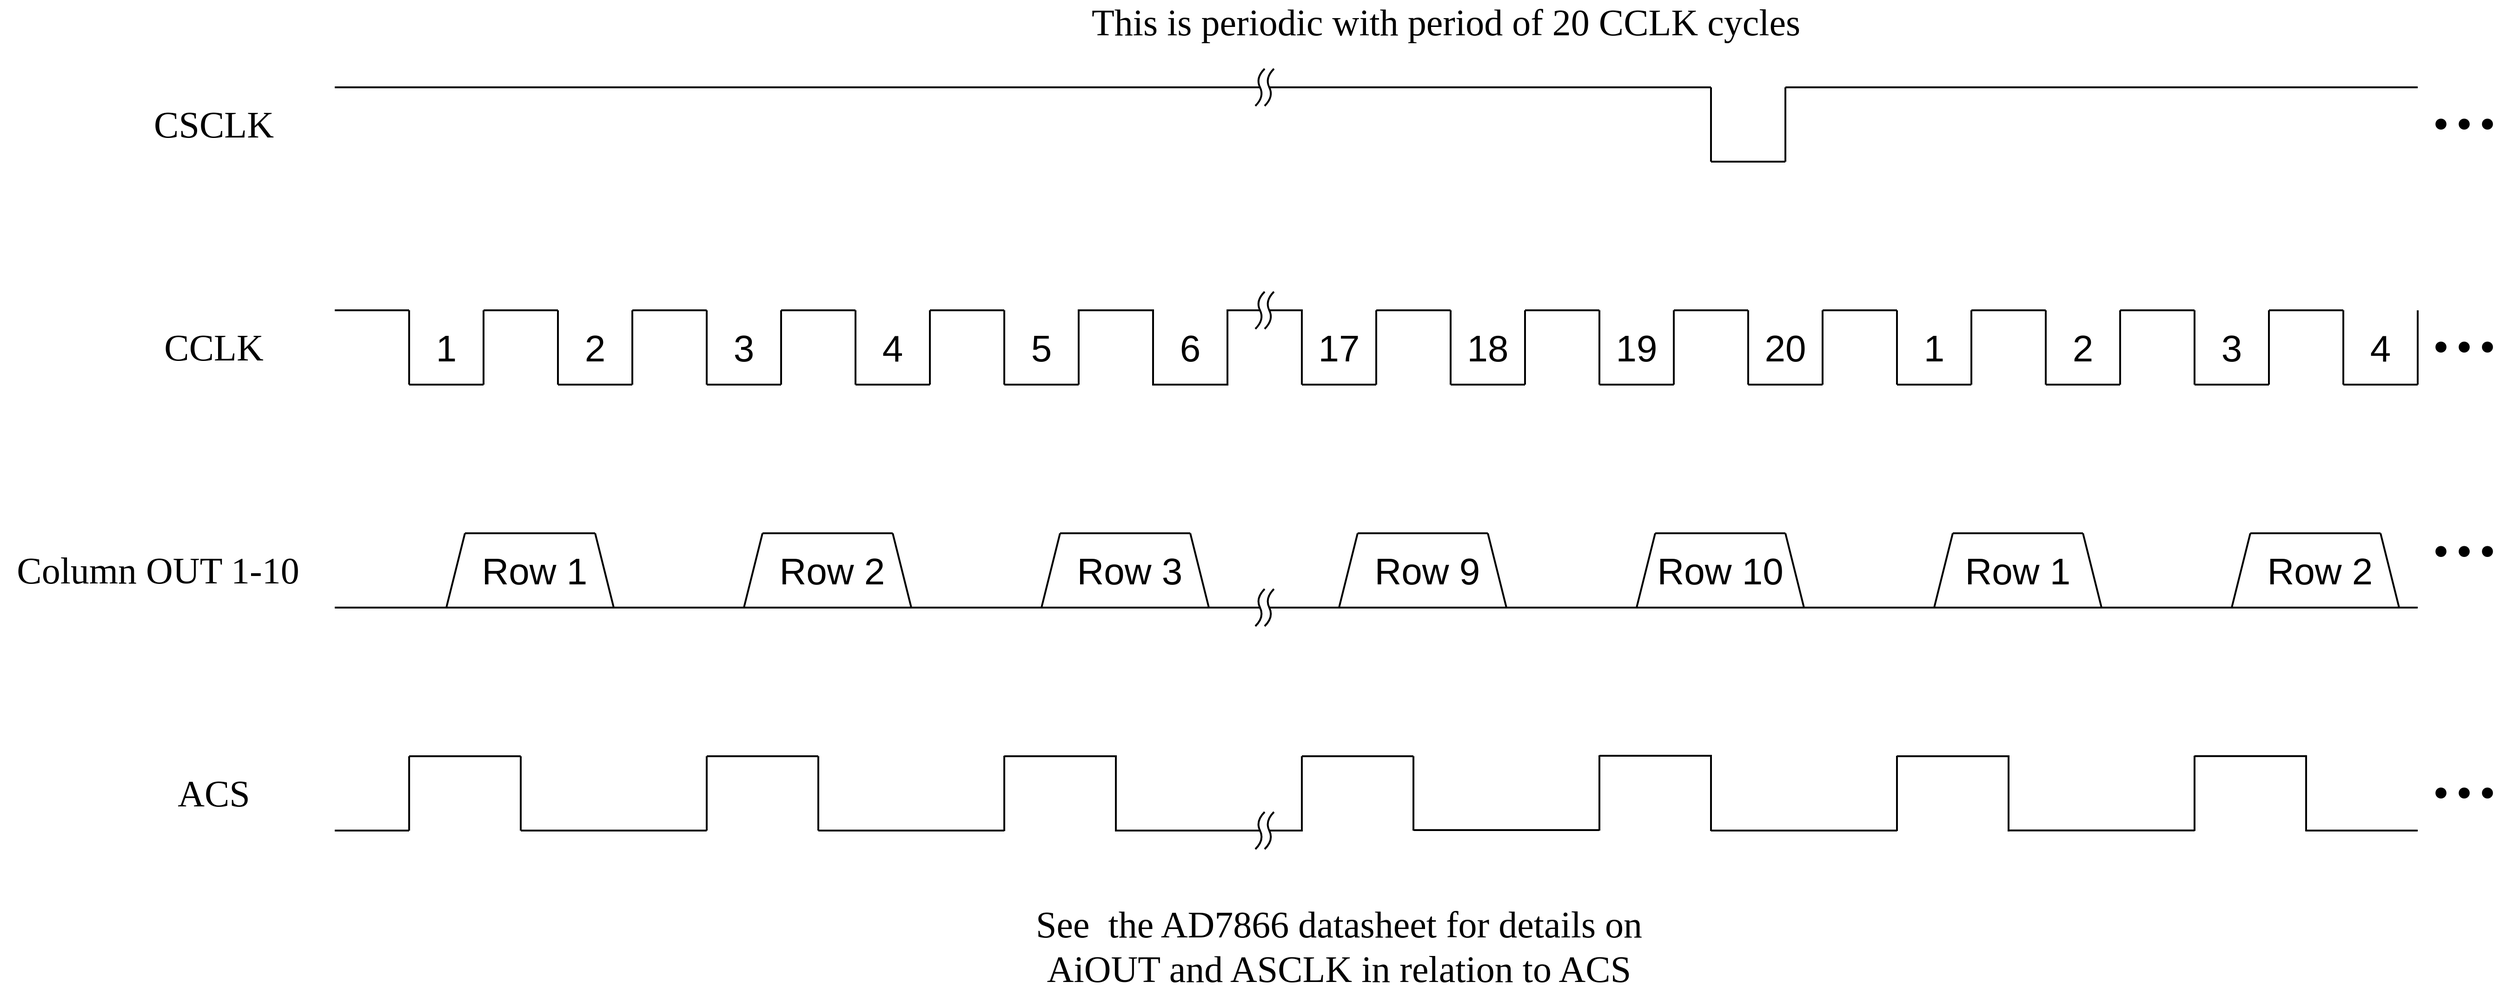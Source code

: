 <mxfile version="13.4.5" type="device"><diagram id="kgpKYQtTHZ0yAKxKKP6v" name="Page-1"><mxGraphModel dx="3153" dy="2130" grid="1" gridSize="10" guides="1" tooltips="1" connect="0" arrows="0" fold="1" page="1" pageScale="1" pageWidth="1000000" pageHeight="10000000" math="0" shadow="0"><root><mxCell id="0"/><mxCell id="1" parent="0"/><mxCell id="dZ1uGWK07TOydN4bp1qa-8" value="" style="endArrow=none;html=1;strokeWidth=2;" edge="1" parent="1"><mxGeometry width="50" height="50" relative="1" as="geometry"><mxPoint x="720.0" y="1040" as="sourcePoint"/><mxPoint x="720.0" y="960" as="targetPoint"/></mxGeometry></mxCell><mxCell id="dZ1uGWK07TOydN4bp1qa-9" value="" style="endArrow=none;html=1;strokeWidth=2;" edge="1" parent="1"><mxGeometry width="50" height="50" relative="1" as="geometry"><mxPoint x="800.0" y="1040" as="sourcePoint"/><mxPoint x="720.0" y="1040" as="targetPoint"/></mxGeometry></mxCell><mxCell id="dZ1uGWK07TOydN4bp1qa-10" value="" style="endArrow=none;html=1;strokeWidth=2;" edge="1" parent="1"><mxGeometry width="50" height="50" relative="1" as="geometry"><mxPoint x="800.0" y="1040" as="sourcePoint"/><mxPoint x="800.0" y="960" as="targetPoint"/></mxGeometry></mxCell><mxCell id="dZ1uGWK07TOydN4bp1qa-11" value="" style="endArrow=none;html=1;strokeWidth=2;" edge="1" parent="1"><mxGeometry width="50" height="50" relative="1" as="geometry"><mxPoint x="880.0" y="960" as="sourcePoint"/><mxPoint x="800.0" y="960" as="targetPoint"/></mxGeometry></mxCell><mxCell id="dZ1uGWK07TOydN4bp1qa-12" value="" style="endArrow=none;html=1;strokeWidth=2;" edge="1" parent="1"><mxGeometry width="50" height="50" relative="1" as="geometry"><mxPoint x="880.0" y="1040" as="sourcePoint"/><mxPoint x="880.0" y="960" as="targetPoint"/></mxGeometry></mxCell><mxCell id="dZ1uGWK07TOydN4bp1qa-13" value="" style="endArrow=none;html=1;strokeWidth=2;" edge="1" parent="1"><mxGeometry width="50" height="50" relative="1" as="geometry"><mxPoint x="960.0" y="1040" as="sourcePoint"/><mxPoint x="880.0" y="1040" as="targetPoint"/></mxGeometry></mxCell><mxCell id="dZ1uGWK07TOydN4bp1qa-14" value="" style="endArrow=none;html=1;strokeWidth=2;" edge="1" parent="1"><mxGeometry width="50" height="50" relative="1" as="geometry"><mxPoint x="960" y="1040" as="sourcePoint"/><mxPoint x="960" y="960" as="targetPoint"/></mxGeometry></mxCell><mxCell id="dZ1uGWK07TOydN4bp1qa-15" value="" style="endArrow=none;html=1;strokeWidth=2;" edge="1" parent="1"><mxGeometry width="50" height="50" relative="1" as="geometry"><mxPoint x="1040" y="960" as="sourcePoint"/><mxPoint x="960" y="960" as="targetPoint"/></mxGeometry></mxCell><mxCell id="dZ1uGWK07TOydN4bp1qa-16" value="" style="endArrow=none;html=1;strokeWidth=2;" edge="1" parent="1"><mxGeometry width="50" height="50" relative="1" as="geometry"><mxPoint x="1040" y="1040" as="sourcePoint"/><mxPoint x="1040" y="960" as="targetPoint"/></mxGeometry></mxCell><mxCell id="dZ1uGWK07TOydN4bp1qa-17" value="" style="endArrow=none;html=1;strokeWidth=2;" edge="1" parent="1"><mxGeometry width="50" height="50" relative="1" as="geometry"><mxPoint x="1120" y="1040" as="sourcePoint"/><mxPoint x="1040" y="1040" as="targetPoint"/></mxGeometry></mxCell><mxCell id="dZ1uGWK07TOydN4bp1qa-18" value="" style="endArrow=none;html=1;strokeWidth=2;" edge="1" parent="1"><mxGeometry width="50" height="50" relative="1" as="geometry"><mxPoint x="1120" y="1040" as="sourcePoint"/><mxPoint x="1120" y="960" as="targetPoint"/></mxGeometry></mxCell><mxCell id="dZ1uGWK07TOydN4bp1qa-19" value="" style="endArrow=none;html=1;strokeWidth=2;" edge="1" parent="1"><mxGeometry width="50" height="50" relative="1" as="geometry"><mxPoint x="1200" y="960" as="sourcePoint"/><mxPoint x="1120" y="960" as="targetPoint"/></mxGeometry></mxCell><mxCell id="dZ1uGWK07TOydN4bp1qa-20" value="" style="endArrow=none;html=1;strokeWidth=2;" edge="1" parent="1"><mxGeometry width="50" height="50" relative="1" as="geometry"><mxPoint x="1200" y="1040" as="sourcePoint"/><mxPoint x="1200" y="960" as="targetPoint"/></mxGeometry></mxCell><mxCell id="dZ1uGWK07TOydN4bp1qa-21" value="" style="endArrow=none;html=1;strokeWidth=2;" edge="1" parent="1"><mxGeometry width="50" height="50" relative="1" as="geometry"><mxPoint x="1280" y="1040" as="sourcePoint"/><mxPoint x="1200" y="1040" as="targetPoint"/></mxGeometry></mxCell><mxCell id="dZ1uGWK07TOydN4bp1qa-22" value="" style="endArrow=none;html=1;strokeWidth=2;" edge="1" parent="1"><mxGeometry width="50" height="50" relative="1" as="geometry"><mxPoint x="1280" y="1040" as="sourcePoint"/><mxPoint x="1280" y="960" as="targetPoint"/></mxGeometry></mxCell><mxCell id="dZ1uGWK07TOydN4bp1qa-23" value="" style="endArrow=none;html=1;strokeWidth=2;" edge="1" parent="1"><mxGeometry width="50" height="50" relative="1" as="geometry"><mxPoint x="1360" y="960" as="sourcePoint"/><mxPoint x="1280" y="960" as="targetPoint"/></mxGeometry></mxCell><mxCell id="dZ1uGWK07TOydN4bp1qa-24" value="" style="endArrow=none;html=1;strokeWidth=2;" edge="1" parent="1"><mxGeometry width="50" height="50" relative="1" as="geometry"><mxPoint x="1360" y="1040" as="sourcePoint"/><mxPoint x="1360" y="960" as="targetPoint"/></mxGeometry></mxCell><mxCell id="dZ1uGWK07TOydN4bp1qa-25" value="" style="endArrow=none;html=1;strokeWidth=2;" edge="1" parent="1"><mxGeometry width="50" height="50" relative="1" as="geometry"><mxPoint x="1440" y="1040" as="sourcePoint"/><mxPoint x="1360" y="1040" as="targetPoint"/></mxGeometry></mxCell><mxCell id="dZ1uGWK07TOydN4bp1qa-26" value="" style="endArrow=none;html=1;strokeWidth=2;" edge="1" parent="1"><mxGeometry width="50" height="50" relative="1" as="geometry"><mxPoint x="1440" y="1040" as="sourcePoint"/><mxPoint x="1440" y="960" as="targetPoint"/></mxGeometry></mxCell><mxCell id="dZ1uGWK07TOydN4bp1qa-27" value="" style="endArrow=none;html=1;strokeWidth=2;" edge="1" parent="1"><mxGeometry width="50" height="50" relative="1" as="geometry"><mxPoint x="1520" y="960" as="sourcePoint"/><mxPoint x="1440" y="960" as="targetPoint"/></mxGeometry></mxCell><mxCell id="dZ1uGWK07TOydN4bp1qa-28" value="" style="endArrow=none;html=1;strokeWidth=2;" edge="1" parent="1"><mxGeometry width="50" height="50" relative="1" as="geometry"><mxPoint x="1520" y="1041" as="sourcePoint"/><mxPoint x="1520" y="959" as="targetPoint"/></mxGeometry></mxCell><mxCell id="dZ1uGWK07TOydN4bp1qa-29" value="" style="endArrow=none;html=1;strokeWidth=2;" edge="1" parent="1"><mxGeometry width="50" height="50" relative="1" as="geometry"><mxPoint x="1600" y="1040" as="sourcePoint"/><mxPoint x="1520" y="1040" as="targetPoint"/></mxGeometry></mxCell><mxCell id="dZ1uGWK07TOydN4bp1qa-30" value="" style="endArrow=none;html=1;strokeWidth=2;" edge="1" parent="1"><mxGeometry width="50" height="50" relative="1" as="geometry"><mxPoint x="1600" y="1041" as="sourcePoint"/><mxPoint x="1600" y="960" as="targetPoint"/></mxGeometry></mxCell><mxCell id="dZ1uGWK07TOydN4bp1qa-32" value="" style="endArrow=none;html=1;strokeWidth=2;" edge="1" parent="1"><mxGeometry width="50" height="50" relative="1" as="geometry"><mxPoint x="1680" y="1040" as="sourcePoint"/><mxPoint x="1680" y="960" as="targetPoint"/></mxGeometry></mxCell><mxCell id="dZ1uGWK07TOydN4bp1qa-33" value="" style="endArrow=none;html=1;strokeWidth=2;" edge="1" parent="1"><mxGeometry width="50" height="50" relative="1" as="geometry"><mxPoint x="1760" y="1040" as="sourcePoint"/><mxPoint x="1680" y="1040" as="targetPoint"/></mxGeometry></mxCell><mxCell id="dZ1uGWK07TOydN4bp1qa-34" value="" style="endArrow=none;html=1;strokeWidth=2;" edge="1" parent="1"><mxGeometry width="50" height="50" relative="1" as="geometry"><mxPoint x="1840.0" y="960" as="sourcePoint"/><mxPoint x="1760.0" y="960" as="targetPoint"/></mxGeometry></mxCell><mxCell id="dZ1uGWK07TOydN4bp1qa-35" value="" style="endArrow=none;html=1;strokeWidth=2;" edge="1" parent="1"><mxGeometry width="50" height="50" relative="1" as="geometry"><mxPoint x="1840.0" y="1040" as="sourcePoint"/><mxPoint x="1840.0" y="960" as="targetPoint"/></mxGeometry></mxCell><mxCell id="dZ1uGWK07TOydN4bp1qa-36" value="" style="endArrow=none;html=1;strokeWidth=2;" edge="1" parent="1"><mxGeometry width="50" height="50" relative="1" as="geometry"><mxPoint x="1920.0" y="1040" as="sourcePoint"/><mxPoint x="1840.0" y="1040" as="targetPoint"/></mxGeometry></mxCell><mxCell id="dZ1uGWK07TOydN4bp1qa-37" value="" style="endArrow=none;html=1;strokeWidth=2;" edge="1" parent="1"><mxGeometry width="50" height="50" relative="1" as="geometry"><mxPoint x="1920.0" y="1040" as="sourcePoint"/><mxPoint x="1920.0" y="960" as="targetPoint"/></mxGeometry></mxCell><mxCell id="dZ1uGWK07TOydN4bp1qa-38" value="" style="endArrow=none;html=1;strokeWidth=2;" edge="1" parent="1"><mxGeometry width="50" height="50" relative="1" as="geometry"><mxPoint x="2000.0" y="960" as="sourcePoint"/><mxPoint x="1920.0" y="960" as="targetPoint"/></mxGeometry></mxCell><mxCell id="dZ1uGWK07TOydN4bp1qa-39" value="" style="endArrow=none;html=1;strokeWidth=2;" edge="1" parent="1"><mxGeometry width="50" height="50" relative="1" as="geometry"><mxPoint x="2000.0" y="1040" as="sourcePoint"/><mxPoint x="2000.0" y="960" as="targetPoint"/></mxGeometry></mxCell><mxCell id="dZ1uGWK07TOydN4bp1qa-40" value="" style="endArrow=none;html=1;strokeWidth=2;" edge="1" parent="1"><mxGeometry width="50" height="50" relative="1" as="geometry"><mxPoint x="2080" y="1040" as="sourcePoint"/><mxPoint x="2000.0" y="1040" as="targetPoint"/></mxGeometry></mxCell><mxCell id="dZ1uGWK07TOydN4bp1qa-41" value="" style="endArrow=none;html=1;strokeWidth=2;" edge="1" parent="1"><mxGeometry width="50" height="50" relative="1" as="geometry"><mxPoint x="2080" y="1040" as="sourcePoint"/><mxPoint x="2080" y="960" as="targetPoint"/></mxGeometry></mxCell><mxCell id="dZ1uGWK07TOydN4bp1qa-46" value="" style="endArrow=none;html=1;strokeWidth=2;" edge="1" parent="1"><mxGeometry width="50" height="50" relative="1" as="geometry"><mxPoint x="1760" y="1040" as="sourcePoint"/><mxPoint x="1760" y="960" as="targetPoint"/></mxGeometry></mxCell><mxCell id="dZ1uGWK07TOydN4bp1qa-47" value="" style="endArrow=none;html=1;strokeWidth=2;" edge="1" parent="1"><mxGeometry width="50" height="50" relative="1" as="geometry"><mxPoint x="2160" y="960.0" as="sourcePoint"/><mxPoint x="2080" y="960.0" as="targetPoint"/></mxGeometry></mxCell><mxCell id="dZ1uGWK07TOydN4bp1qa-48" value="" style="endArrow=none;html=1;strokeWidth=2;" edge="1" parent="1"><mxGeometry width="50" height="50" relative="1" as="geometry"><mxPoint x="2160" y="1040.0" as="sourcePoint"/><mxPoint x="2160" y="960.0" as="targetPoint"/></mxGeometry></mxCell><mxCell id="dZ1uGWK07TOydN4bp1qa-49" value="" style="endArrow=none;html=1;strokeWidth=2;" edge="1" parent="1"><mxGeometry width="50" height="50" relative="1" as="geometry"><mxPoint x="2240" y="1040.0" as="sourcePoint"/><mxPoint x="2160" y="1040.0" as="targetPoint"/></mxGeometry></mxCell><mxCell id="dZ1uGWK07TOydN4bp1qa-50" value="" style="endArrow=none;html=1;strokeWidth=2;" edge="1" parent="1"><mxGeometry width="50" height="50" relative="1" as="geometry"><mxPoint x="2240" y="1040.0" as="sourcePoint"/><mxPoint x="2240" y="960.0" as="targetPoint"/></mxGeometry></mxCell><mxCell id="dZ1uGWK07TOydN4bp1qa-51" value="" style="endArrow=none;html=1;strokeWidth=2;" edge="1" parent="1"><mxGeometry width="50" height="50" relative="1" as="geometry"><mxPoint x="2320" y="960.0" as="sourcePoint"/><mxPoint x="2240" y="960.0" as="targetPoint"/></mxGeometry></mxCell><mxCell id="dZ1uGWK07TOydN4bp1qa-52" value="" style="endArrow=none;html=1;strokeWidth=2;" edge="1" parent="1"><mxGeometry width="50" height="50" relative="1" as="geometry"><mxPoint x="2320" y="1040.0" as="sourcePoint"/><mxPoint x="2320" y="960.0" as="targetPoint"/></mxGeometry></mxCell><mxCell id="dZ1uGWK07TOydN4bp1qa-53" value="" style="endArrow=none;html=1;strokeWidth=2;" edge="1" parent="1"><mxGeometry width="50" height="50" relative="1" as="geometry"><mxPoint x="2400" y="1040.0" as="sourcePoint"/><mxPoint x="2320" y="1040.0" as="targetPoint"/></mxGeometry></mxCell><mxCell id="dZ1uGWK07TOydN4bp1qa-54" value="" style="endArrow=none;html=1;strokeWidth=2;" edge="1" parent="1"><mxGeometry width="50" height="50" relative="1" as="geometry"><mxPoint x="2400" y="1040.0" as="sourcePoint"/><mxPoint x="2400" y="960.0" as="targetPoint"/></mxGeometry></mxCell><mxCell id="dZ1uGWK07TOydN4bp1qa-55" value="" style="endArrow=none;html=1;strokeWidth=2;" edge="1" parent="1"><mxGeometry width="50" height="50" relative="1" as="geometry"><mxPoint x="2480" y="960.0" as="sourcePoint"/><mxPoint x="2400" y="960.0" as="targetPoint"/></mxGeometry></mxCell><mxCell id="dZ1uGWK07TOydN4bp1qa-56" value="" style="endArrow=none;html=1;strokeWidth=2;" edge="1" parent="1"><mxGeometry width="50" height="50" relative="1" as="geometry"><mxPoint x="2480" y="1040.0" as="sourcePoint"/><mxPoint x="2480" y="960.0" as="targetPoint"/></mxGeometry></mxCell><mxCell id="dZ1uGWK07TOydN4bp1qa-57" value="" style="endArrow=none;html=1;strokeWidth=2;" edge="1" parent="1"><mxGeometry width="50" height="50" relative="1" as="geometry"><mxPoint x="2560" y="1040.0" as="sourcePoint"/><mxPoint x="2480" y="1040.0" as="targetPoint"/></mxGeometry></mxCell><mxCell id="dZ1uGWK07TOydN4bp1qa-58" value="" style="endArrow=none;html=1;strokeWidth=2;" edge="1" parent="1"><mxGeometry width="50" height="50" relative="1" as="geometry"><mxPoint x="2560" y="1040.0" as="sourcePoint"/><mxPoint x="2560" y="960.0" as="targetPoint"/></mxGeometry></mxCell><mxCell id="dZ1uGWK07TOydN4bp1qa-59" value="" style="endArrow=none;html=1;strokeWidth=2;" edge="1" parent="1"><mxGeometry width="50" height="50" relative="1" as="geometry"><mxPoint x="2640" y="960.0" as="sourcePoint"/><mxPoint x="2560" y="960.0" as="targetPoint"/></mxGeometry></mxCell><mxCell id="dZ1uGWK07TOydN4bp1qa-60" value="" style="endArrow=none;html=1;strokeWidth=2;" edge="1" parent="1"><mxGeometry width="50" height="50" relative="1" as="geometry"><mxPoint x="2640" y="1040.0" as="sourcePoint"/><mxPoint x="2640" y="960.0" as="targetPoint"/></mxGeometry></mxCell><mxCell id="dZ1uGWK07TOydN4bp1qa-61" value="" style="endArrow=none;html=1;strokeWidth=2;" edge="1" parent="1"><mxGeometry width="50" height="50" relative="1" as="geometry"><mxPoint x="2720" y="1040.0" as="sourcePoint"/><mxPoint x="2640" y="1040.0" as="targetPoint"/></mxGeometry></mxCell><mxCell id="dZ1uGWK07TOydN4bp1qa-62" value="" style="endArrow=none;html=1;strokeWidth=2;" edge="1" parent="1"><mxGeometry width="50" height="50" relative="1" as="geometry"><mxPoint x="2720" y="1040.0" as="sourcePoint"/><mxPoint x="2720" y="960.0" as="targetPoint"/></mxGeometry></mxCell><mxCell id="dZ1uGWK07TOydN4bp1qa-63" value="" style="endArrow=none;html=1;strokeWidth=2;" edge="1" parent="1"><mxGeometry width="50" height="50" relative="1" as="geometry"><mxPoint x="2800" y="960.0" as="sourcePoint"/><mxPoint x="2720" y="960.0" as="targetPoint"/></mxGeometry></mxCell><mxCell id="dZ1uGWK07TOydN4bp1qa-64" value="" style="endArrow=none;html=1;strokeWidth=2;" edge="1" parent="1"><mxGeometry width="50" height="50" relative="1" as="geometry"><mxPoint x="2800" y="1040.0" as="sourcePoint"/><mxPoint x="2800" y="960.0" as="targetPoint"/></mxGeometry></mxCell><mxCell id="dZ1uGWK07TOydN4bp1qa-65" value="" style="endArrow=none;html=1;strokeWidth=2;" edge="1" parent="1"><mxGeometry width="50" height="50" relative="1" as="geometry"><mxPoint x="2880" y="1040.0" as="sourcePoint"/><mxPoint x="2800" y="1040.0" as="targetPoint"/></mxGeometry></mxCell><mxCell id="dZ1uGWK07TOydN4bp1qa-66" value="" style="endArrow=none;html=1;strokeWidth=2;" edge="1" parent="1"><mxGeometry width="50" height="50" relative="1" as="geometry"><mxPoint x="2880" y="1040.0" as="sourcePoint"/><mxPoint x="2880" y="960.0" as="targetPoint"/></mxGeometry></mxCell><mxCell id="dZ1uGWK07TOydN4bp1qa-93" value="" style="endArrow=none;html=1;strokeWidth=2;" edge="1" parent="1"><mxGeometry width="50" height="50" relative="1" as="geometry"><mxPoint x="2120" y="720" as="sourcePoint"/><mxPoint x="1645" y="720" as="targetPoint"/></mxGeometry></mxCell><mxCell id="dZ1uGWK07TOydN4bp1qa-95" value="" style="endArrow=none;html=1;strokeWidth=2;" edge="1" parent="1"><mxGeometry width="50" height="50" relative="1" as="geometry"><mxPoint x="2120" y="800.0" as="sourcePoint"/><mxPoint x="2120" y="720.0" as="targetPoint"/></mxGeometry></mxCell><mxCell id="dZ1uGWK07TOydN4bp1qa-97" value="1" style="text;html=1;strokeColor=none;fillColor=none;align=center;verticalAlign=middle;whiteSpace=wrap;rounded=0;fontSize=40;connectable=0;allowArrows=0;strokeWidth=2;" vertex="1" parent="1"><mxGeometry x="740" y="990" width="40" height="20" as="geometry"/></mxCell><mxCell id="dZ1uGWK07TOydN4bp1qa-98" value="2" style="text;html=1;strokeColor=none;fillColor=none;align=center;verticalAlign=middle;whiteSpace=wrap;rounded=0;fontSize=40;connectable=0;allowArrows=0;strokeWidth=2;" vertex="1" parent="1"><mxGeometry x="900" y="990" width="40" height="20" as="geometry"/></mxCell><mxCell id="dZ1uGWK07TOydN4bp1qa-99" value="3" style="text;html=1;strokeColor=none;fillColor=none;align=center;verticalAlign=middle;whiteSpace=wrap;rounded=0;fontSize=40;connectable=0;allowArrows=0;strokeWidth=2;" vertex="1" parent="1"><mxGeometry x="1060" y="990" width="40" height="20" as="geometry"/></mxCell><mxCell id="dZ1uGWK07TOydN4bp1qa-100" value="4" style="text;html=1;strokeColor=none;fillColor=none;align=center;verticalAlign=middle;whiteSpace=wrap;rounded=0;fontSize=40;connectable=0;allowArrows=0;strokeWidth=2;" vertex="1" parent="1"><mxGeometry x="1220" y="990" width="40" height="20" as="geometry"/></mxCell><mxCell id="dZ1uGWK07TOydN4bp1qa-101" value="5" style="text;html=1;strokeColor=none;fillColor=none;align=center;verticalAlign=middle;whiteSpace=wrap;rounded=0;fontSize=40;connectable=0;allowArrows=0;strokeWidth=2;" vertex="1" parent="1"><mxGeometry x="1380" y="990" width="40" height="20" as="geometry"/></mxCell><mxCell id="dZ1uGWK07TOydN4bp1qa-102" value="6" style="text;html=1;strokeColor=none;fillColor=none;align=center;verticalAlign=middle;whiteSpace=wrap;rounded=0;fontSize=40;connectable=0;allowArrows=0;strokeWidth=2;" vertex="1" parent="1"><mxGeometry x="1540" y="990" width="40" height="20" as="geometry"/></mxCell><mxCell id="dZ1uGWK07TOydN4bp1qa-108" value="" style="endArrow=none;html=1;strokeWidth=2;" edge="1" parent="1"><mxGeometry width="50" height="50" relative="1" as="geometry"><mxPoint x="1635" y="960" as="sourcePoint"/><mxPoint x="1599" y="960" as="targetPoint"/></mxGeometry></mxCell><mxCell id="dZ1uGWK07TOydN4bp1qa-115" value="" style="curved=1;endArrow=none;html=1;fontSize=40;endFill=0;strokeWidth=2;" edge="1" parent="1"><mxGeometry width="50" height="50" relative="1" as="geometry"><mxPoint x="1630" y="980" as="sourcePoint"/><mxPoint x="1640" y="940" as="targetPoint"/><Array as="points"><mxPoint x="1640" y="970"/><mxPoint x="1630" y="950"/></Array></mxGeometry></mxCell><mxCell id="dZ1uGWK07TOydN4bp1qa-116" value="" style="curved=1;endArrow=none;html=1;fontSize=40;endFill=0;strokeWidth=2;" edge="1" parent="1"><mxGeometry width="50" height="50" relative="1" as="geometry"><mxPoint x="1640" y="980" as="sourcePoint"/><mxPoint x="1650" y="940" as="targetPoint"/><Array as="points"><mxPoint x="1650" y="970"/><mxPoint x="1640" y="950"/></Array></mxGeometry></mxCell><mxCell id="dZ1uGWK07TOydN4bp1qa-117" value="" style="endArrow=none;html=1;strokeWidth=2;" edge="1" parent="1"><mxGeometry width="50" height="50" relative="1" as="geometry"><mxPoint x="1440" y="1040" as="sourcePoint"/><mxPoint x="1440" y="959" as="targetPoint"/></mxGeometry></mxCell><mxCell id="dZ1uGWK07TOydN4bp1qa-118" value="" style="endArrow=none;html=1;strokeWidth=2;" edge="1" parent="1"><mxGeometry width="50" height="50" relative="1" as="geometry"><mxPoint x="1681" y="960" as="sourcePoint"/><mxPoint x="1645" y="960" as="targetPoint"/></mxGeometry></mxCell><mxCell id="dZ1uGWK07TOydN4bp1qa-119" value="" style="endArrow=none;html=1;strokeWidth=2;fontFamily=Tahoma;fontSize=40;" edge="1" parent="1"><mxGeometry width="50" height="50" relative="1" as="geometry"><mxPoint x="640" y="1280" as="sourcePoint"/><mxPoint x="1635" y="1280" as="targetPoint"/></mxGeometry></mxCell><mxCell id="dZ1uGWK07TOydN4bp1qa-120" value="" style="endArrow=none;html=1;strokeWidth=2;fontFamily=Tahoma;fontSize=40;" edge="1" parent="1"><mxGeometry width="50" height="50" relative="1" as="geometry"><mxPoint x="760" y="1280" as="sourcePoint"/><mxPoint x="780" y="1200" as="targetPoint"/></mxGeometry></mxCell><mxCell id="dZ1uGWK07TOydN4bp1qa-121" value="" style="endArrow=none;html=1;strokeWidth=2;fontFamily=Tahoma;fontSize=40;" edge="1" parent="1"><mxGeometry width="50" height="50" relative="1" as="geometry"><mxPoint x="780.0" y="1200" as="sourcePoint"/><mxPoint x="920" y="1200" as="targetPoint"/></mxGeometry></mxCell><mxCell id="dZ1uGWK07TOydN4bp1qa-122" value="" style="endArrow=none;html=1;strokeWidth=2;fontFamily=Tahoma;fontSize=40;" edge="1" parent="1"><mxGeometry width="50" height="50" relative="1" as="geometry"><mxPoint x="940" y="1280" as="sourcePoint"/><mxPoint x="920.0" y="1200" as="targetPoint"/></mxGeometry></mxCell><mxCell id="dZ1uGWK07TOydN4bp1qa-124" value="Row 1" style="text;html=1;strokeColor=none;fillColor=none;align=center;verticalAlign=middle;whiteSpace=wrap;rounded=0;fontSize=40;connectable=0;allowArrows=0;strokeWidth=2;" vertex="1" parent="1"><mxGeometry x="790" y="1230" width="130" height="20" as="geometry"/></mxCell><mxCell id="dZ1uGWK07TOydN4bp1qa-211" value="" style="endArrow=none;html=1;strokeWidth=2;fontFamily=Tahoma;fontSize=40;" edge="1" parent="1"><mxGeometry width="50" height="50" relative="1" as="geometry"><mxPoint x="1080" y="1280" as="sourcePoint"/><mxPoint x="1100" y="1200" as="targetPoint"/></mxGeometry></mxCell><mxCell id="dZ1uGWK07TOydN4bp1qa-212" value="" style="endArrow=none;html=1;strokeWidth=2;fontFamily=Tahoma;fontSize=40;" edge="1" parent="1"><mxGeometry width="50" height="50" relative="1" as="geometry"><mxPoint x="1100" y="1200" as="sourcePoint"/><mxPoint x="1240" y="1200" as="targetPoint"/></mxGeometry></mxCell><mxCell id="dZ1uGWK07TOydN4bp1qa-213" value="" style="endArrow=none;html=1;strokeWidth=2;fontFamily=Tahoma;fontSize=40;" edge="1" parent="1"><mxGeometry width="50" height="50" relative="1" as="geometry"><mxPoint x="1260" y="1280" as="sourcePoint"/><mxPoint x="1240" y="1200" as="targetPoint"/></mxGeometry></mxCell><mxCell id="dZ1uGWK07TOydN4bp1qa-214" value="Row 2" style="text;html=1;strokeColor=none;fillColor=none;align=center;verticalAlign=middle;whiteSpace=wrap;rounded=0;fontSize=40;connectable=0;allowArrows=0;strokeWidth=2;" vertex="1" parent="1"><mxGeometry x="1110" y="1230" width="130" height="20" as="geometry"/></mxCell><mxCell id="dZ1uGWK07TOydN4bp1qa-215" value="" style="endArrow=none;html=1;strokeWidth=2;fontFamily=Tahoma;fontSize=40;" edge="1" parent="1"><mxGeometry width="50" height="50" relative="1" as="geometry"><mxPoint x="1400" y="1280" as="sourcePoint"/><mxPoint x="1420" y="1200" as="targetPoint"/></mxGeometry></mxCell><mxCell id="dZ1uGWK07TOydN4bp1qa-216" value="" style="endArrow=none;html=1;strokeWidth=2;fontFamily=Tahoma;fontSize=40;" edge="1" parent="1"><mxGeometry width="50" height="50" relative="1" as="geometry"><mxPoint x="1420" y="1200" as="sourcePoint"/><mxPoint x="1560" y="1200" as="targetPoint"/></mxGeometry></mxCell><mxCell id="dZ1uGWK07TOydN4bp1qa-217" value="" style="endArrow=none;html=1;strokeWidth=2;fontFamily=Tahoma;fontSize=40;" edge="1" parent="1"><mxGeometry width="50" height="50" relative="1" as="geometry"><mxPoint x="1580" y="1280" as="sourcePoint"/><mxPoint x="1560" y="1200" as="targetPoint"/></mxGeometry></mxCell><mxCell id="dZ1uGWK07TOydN4bp1qa-218" value="Row 3" style="text;html=1;strokeColor=none;fillColor=none;align=center;verticalAlign=middle;whiteSpace=wrap;rounded=0;fontSize=40;connectable=0;allowArrows=0;strokeWidth=2;" vertex="1" parent="1"><mxGeometry x="1430" y="1230" width="130" height="20" as="geometry"/></mxCell><mxCell id="dZ1uGWK07TOydN4bp1qa-223" value="" style="curved=1;endArrow=none;html=1;fontSize=40;endFill=0;strokeWidth=2;" edge="1" parent="1"><mxGeometry width="50" height="50" relative="1" as="geometry"><mxPoint x="1630" y="1300" as="sourcePoint"/><mxPoint x="1640" y="1260" as="targetPoint"/><Array as="points"><mxPoint x="1640" y="1290"/><mxPoint x="1630" y="1270"/></Array></mxGeometry></mxCell><mxCell id="dZ1uGWK07TOydN4bp1qa-224" value="" style="curved=1;endArrow=none;html=1;fontSize=40;endFill=0;strokeWidth=2;" edge="1" parent="1"><mxGeometry width="50" height="50" relative="1" as="geometry"><mxPoint x="1640" y="1300" as="sourcePoint"/><mxPoint x="1650" y="1260" as="targetPoint"/><Array as="points"><mxPoint x="1650" y="1290"/><mxPoint x="1640" y="1270"/></Array></mxGeometry></mxCell><mxCell id="dZ1uGWK07TOydN4bp1qa-226" value="" style="endArrow=none;html=1;strokeWidth=2;fontFamily=Tahoma;fontSize=40;" edge="1" parent="1"><mxGeometry width="50" height="50" relative="1" as="geometry"><mxPoint x="1645" y="1280" as="sourcePoint"/><mxPoint x="2880" y="1280" as="targetPoint"/></mxGeometry></mxCell><mxCell id="dZ1uGWK07TOydN4bp1qa-227" value="" style="endArrow=none;html=1;strokeWidth=2;fontFamily=Tahoma;fontSize=40;" edge="1" parent="1"><mxGeometry width="50" height="50" relative="1" as="geometry"><mxPoint x="1720" y="1280" as="sourcePoint"/><mxPoint x="1740" y="1200" as="targetPoint"/></mxGeometry></mxCell><mxCell id="dZ1uGWK07TOydN4bp1qa-228" value="" style="endArrow=none;html=1;strokeWidth=2;fontFamily=Tahoma;fontSize=40;" edge="1" parent="1"><mxGeometry width="50" height="50" relative="1" as="geometry"><mxPoint x="1740" y="1200" as="sourcePoint"/><mxPoint x="1880" y="1200" as="targetPoint"/></mxGeometry></mxCell><mxCell id="dZ1uGWK07TOydN4bp1qa-229" value="" style="endArrow=none;html=1;strokeWidth=2;fontFamily=Tahoma;fontSize=40;" edge="1" parent="1"><mxGeometry width="50" height="50" relative="1" as="geometry"><mxPoint x="1900" y="1280" as="sourcePoint"/><mxPoint x="1880" y="1200" as="targetPoint"/></mxGeometry></mxCell><mxCell id="dZ1uGWK07TOydN4bp1qa-230" value="Row 9" style="text;html=1;strokeColor=none;fillColor=none;align=center;verticalAlign=middle;whiteSpace=wrap;rounded=0;fontSize=40;connectable=0;allowArrows=0;strokeWidth=2;" vertex="1" parent="1"><mxGeometry x="1750" y="1230" width="130" height="20" as="geometry"/></mxCell><mxCell id="dZ1uGWK07TOydN4bp1qa-231" value="" style="endArrow=none;html=1;strokeWidth=2;fontFamily=Tahoma;fontSize=40;" edge="1" parent="1"><mxGeometry width="50" height="50" relative="1" as="geometry"><mxPoint x="2040" y="1280" as="sourcePoint"/><mxPoint x="2060" y="1200" as="targetPoint"/></mxGeometry></mxCell><mxCell id="dZ1uGWK07TOydN4bp1qa-232" value="" style="endArrow=none;html=1;strokeWidth=2;fontFamily=Tahoma;fontSize=40;" edge="1" parent="1"><mxGeometry width="50" height="50" relative="1" as="geometry"><mxPoint x="2060" y="1200" as="sourcePoint"/><mxPoint x="2200" y="1200" as="targetPoint"/></mxGeometry></mxCell><mxCell id="dZ1uGWK07TOydN4bp1qa-233" value="" style="endArrow=none;html=1;strokeWidth=2;fontFamily=Tahoma;fontSize=40;" edge="1" parent="1"><mxGeometry width="50" height="50" relative="1" as="geometry"><mxPoint x="2220" y="1280" as="sourcePoint"/><mxPoint x="2200" y="1200" as="targetPoint"/></mxGeometry></mxCell><mxCell id="dZ1uGWK07TOydN4bp1qa-234" value="Row 10" style="text;html=1;strokeColor=none;fillColor=none;align=center;verticalAlign=middle;whiteSpace=wrap;rounded=0;fontSize=40;connectable=0;allowArrows=0;strokeWidth=2;" vertex="1" parent="1"><mxGeometry x="2060" y="1230" width="140" height="20" as="geometry"/></mxCell><mxCell id="dZ1uGWK07TOydN4bp1qa-235" value="17" style="text;html=1;strokeColor=none;fillColor=none;align=center;verticalAlign=middle;whiteSpace=wrap;rounded=0;fontSize=40;connectable=0;allowArrows=0;strokeWidth=2;" vertex="1" parent="1"><mxGeometry x="1700" y="990" width="40" height="20" as="geometry"/></mxCell><mxCell id="dZ1uGWK07TOydN4bp1qa-236" value="18" style="text;html=1;strokeColor=none;fillColor=none;align=center;verticalAlign=middle;whiteSpace=wrap;rounded=0;fontSize=40;connectable=0;allowArrows=0;strokeWidth=2;" vertex="1" parent="1"><mxGeometry x="1860" y="990" width="40" height="20" as="geometry"/></mxCell><mxCell id="dZ1uGWK07TOydN4bp1qa-237" value="19" style="text;html=1;strokeColor=none;fillColor=none;align=center;verticalAlign=middle;whiteSpace=wrap;rounded=0;fontSize=40;connectable=0;allowArrows=0;strokeWidth=2;" vertex="1" parent="1"><mxGeometry x="2020" y="990" width="40" height="20" as="geometry"/></mxCell><mxCell id="dZ1uGWK07TOydN4bp1qa-238" value="20" style="text;html=1;strokeColor=none;fillColor=none;align=center;verticalAlign=middle;whiteSpace=wrap;rounded=0;fontSize=40;connectable=0;allowArrows=0;strokeWidth=2;" vertex="1" parent="1"><mxGeometry x="2180" y="990" width="40" height="20" as="geometry"/></mxCell><mxCell id="dZ1uGWK07TOydN4bp1qa-239" value="" style="endArrow=none;html=1;strokeWidth=2;" edge="1" parent="1"><mxGeometry width="50" height="50" relative="1" as="geometry"><mxPoint x="2200" y="800.0" as="sourcePoint"/><mxPoint x="2120" y="800.0" as="targetPoint"/></mxGeometry></mxCell><mxCell id="dZ1uGWK07TOydN4bp1qa-240" value="" style="endArrow=none;html=1;strokeWidth=2;" edge="1" parent="1"><mxGeometry width="50" height="50" relative="1" as="geometry"><mxPoint x="2200" y="800.0" as="sourcePoint"/><mxPoint x="2200" y="720.0" as="targetPoint"/></mxGeometry></mxCell><mxCell id="dZ1uGWK07TOydN4bp1qa-241" value="" style="curved=1;endArrow=none;html=1;fontSize=40;endFill=0;strokeWidth=2;" edge="1" parent="1"><mxGeometry width="50" height="50" relative="1" as="geometry"><mxPoint x="1630" y="740" as="sourcePoint"/><mxPoint x="1640" y="700" as="targetPoint"/><Array as="points"><mxPoint x="1640" y="730"/><mxPoint x="1630" y="710"/></Array></mxGeometry></mxCell><mxCell id="dZ1uGWK07TOydN4bp1qa-242" value="" style="curved=1;endArrow=none;html=1;fontSize=40;endFill=0;strokeWidth=2;" edge="1" parent="1"><mxGeometry width="50" height="50" relative="1" as="geometry"><mxPoint x="1640" y="740" as="sourcePoint"/><mxPoint x="1650" y="700" as="targetPoint"/><Array as="points"><mxPoint x="1650" y="730"/><mxPoint x="1640" y="710"/></Array></mxGeometry></mxCell><mxCell id="dZ1uGWK07TOydN4bp1qa-244" value="" style="endArrow=none;html=1;strokeWidth=2;" edge="1" parent="1"><mxGeometry width="50" height="50" relative="1" as="geometry"><mxPoint x="1635" y="720" as="sourcePoint"/><mxPoint x="640" y="720" as="targetPoint"/></mxGeometry></mxCell><mxCell id="dZ1uGWK07TOydN4bp1qa-247" value="1" style="text;html=1;strokeColor=none;fillColor=none;align=center;verticalAlign=middle;whiteSpace=wrap;rounded=0;fontSize=40;connectable=0;allowArrows=0;strokeWidth=2;" vertex="1" parent="1"><mxGeometry x="2340" y="990" width="40" height="20" as="geometry"/></mxCell><mxCell id="dZ1uGWK07TOydN4bp1qa-248" value="2" style="text;html=1;strokeColor=none;fillColor=none;align=center;verticalAlign=middle;whiteSpace=wrap;rounded=0;fontSize=40;connectable=0;allowArrows=0;strokeWidth=2;" vertex="1" parent="1"><mxGeometry x="2500" y="990" width="40" height="20" as="geometry"/></mxCell><mxCell id="dZ1uGWK07TOydN4bp1qa-249" value="3" style="text;html=1;strokeColor=none;fillColor=none;align=center;verticalAlign=middle;whiteSpace=wrap;rounded=0;fontSize=40;connectable=0;allowArrows=0;strokeWidth=2;" vertex="1" parent="1"><mxGeometry x="2660" y="990" width="40" height="20" as="geometry"/></mxCell><mxCell id="dZ1uGWK07TOydN4bp1qa-250" value="" style="endArrow=none;html=1;strokeWidth=2;fontFamily=Tahoma;fontSize=40;" edge="1" parent="1"><mxGeometry width="50" height="50" relative="1" as="geometry"><mxPoint x="2360" y="1280" as="sourcePoint"/><mxPoint x="2380" y="1200" as="targetPoint"/></mxGeometry></mxCell><mxCell id="dZ1uGWK07TOydN4bp1qa-251" value="" style="endArrow=none;html=1;strokeWidth=2;fontFamily=Tahoma;fontSize=40;" edge="1" parent="1"><mxGeometry width="50" height="50" relative="1" as="geometry"><mxPoint x="2380" y="1200" as="sourcePoint"/><mxPoint x="2520" y="1200" as="targetPoint"/></mxGeometry></mxCell><mxCell id="dZ1uGWK07TOydN4bp1qa-252" value="" style="endArrow=none;html=1;strokeWidth=2;fontFamily=Tahoma;fontSize=40;" edge="1" parent="1"><mxGeometry width="50" height="50" relative="1" as="geometry"><mxPoint x="2540" y="1280" as="sourcePoint"/><mxPoint x="2520" y="1200" as="targetPoint"/></mxGeometry></mxCell><mxCell id="dZ1uGWK07TOydN4bp1qa-253" value="Row 1" style="text;html=1;strokeColor=none;fillColor=none;align=center;verticalAlign=middle;whiteSpace=wrap;rounded=0;fontSize=40;connectable=0;allowArrows=0;strokeWidth=2;" vertex="1" parent="1"><mxGeometry x="2380" y="1230" width="140" height="20" as="geometry"/></mxCell><mxCell id="dZ1uGWK07TOydN4bp1qa-254" value="" style="endArrow=none;html=1;strokeWidth=2;fontFamily=Tahoma;fontSize=40;" edge="1" parent="1"><mxGeometry width="50" height="50" relative="1" as="geometry"><mxPoint x="2200" y="720" as="sourcePoint"/><mxPoint x="2880" y="720" as="targetPoint"/></mxGeometry></mxCell><mxCell id="dZ1uGWK07TOydN4bp1qa-255" value="" style="endArrow=none;html=1;strokeWidth=2;fontFamily=Tahoma;fontSize=40;" edge="1" parent="1"><mxGeometry width="50" height="50" relative="1" as="geometry"><mxPoint x="2680" y="1280" as="sourcePoint"/><mxPoint x="2700" y="1200" as="targetPoint"/></mxGeometry></mxCell><mxCell id="dZ1uGWK07TOydN4bp1qa-256" value="" style="endArrow=none;html=1;strokeWidth=2;fontFamily=Tahoma;fontSize=40;" edge="1" parent="1"><mxGeometry width="50" height="50" relative="1" as="geometry"><mxPoint x="2700" y="1200" as="sourcePoint"/><mxPoint x="2840" y="1200" as="targetPoint"/></mxGeometry></mxCell><mxCell id="dZ1uGWK07TOydN4bp1qa-257" value="" style="endArrow=none;html=1;strokeWidth=2;fontFamily=Tahoma;fontSize=40;" edge="1" parent="1"><mxGeometry width="50" height="50" relative="1" as="geometry"><mxPoint x="2860" y="1280" as="sourcePoint"/><mxPoint x="2840" y="1200" as="targetPoint"/></mxGeometry></mxCell><mxCell id="dZ1uGWK07TOydN4bp1qa-258" value="Row 2" style="text;html=1;strokeColor=none;fillColor=none;align=center;verticalAlign=middle;whiteSpace=wrap;rounded=0;fontSize=40;connectable=0;allowArrows=0;strokeWidth=2;" vertex="1" parent="1"><mxGeometry x="2710" y="1230" width="130" height="20" as="geometry"/></mxCell><mxCell id="dZ1uGWK07TOydN4bp1qa-259" value="4" style="text;html=1;strokeColor=none;fillColor=none;align=center;verticalAlign=middle;whiteSpace=wrap;rounded=0;fontSize=40;connectable=0;allowArrows=0;strokeWidth=2;" vertex="1" parent="1"><mxGeometry x="2820" y="990" width="40" height="20" as="geometry"/></mxCell><mxCell id="dZ1uGWK07TOydN4bp1qa-260" value="" style="endArrow=none;html=1;strokeWidth=2;" edge="1" parent="1"><mxGeometry width="50" height="50" relative="1" as="geometry"><mxPoint x="720" y="960" as="sourcePoint"/><mxPoint x="640" y="960" as="targetPoint"/></mxGeometry></mxCell><mxCell id="dZ1uGWK07TOydN4bp1qa-261" value="&lt;font style=&quot;font-size: 100px&quot;&gt;...&lt;/font&gt;" style="text;html=1;strokeColor=none;fillColor=none;align=center;verticalAlign=middle;whiteSpace=wrap;rounded=0;fontFamily=Tahoma;fontSize=40;" vertex="1" parent="1"><mxGeometry x="2910" y="960" width="40" height="20" as="geometry"/></mxCell><mxCell id="dZ1uGWK07TOydN4bp1qa-262" value="&lt;font style=&quot;font-size: 100px&quot;&gt;...&lt;/font&gt;" style="text;html=1;strokeColor=none;fillColor=none;align=center;verticalAlign=middle;whiteSpace=wrap;rounded=0;fontFamily=Tahoma;fontSize=40;" vertex="1" parent="1"><mxGeometry x="2910" y="720" width="40" height="20" as="geometry"/></mxCell><mxCell id="dZ1uGWK07TOydN4bp1qa-263" value="&lt;font style=&quot;font-size: 100px&quot;&gt;...&lt;/font&gt;" style="text;html=1;strokeColor=none;fillColor=none;align=center;verticalAlign=middle;whiteSpace=wrap;rounded=0;fontFamily=Tahoma;fontSize=40;" vertex="1" parent="1"><mxGeometry x="2910" y="1180" width="40" height="20" as="geometry"/></mxCell><mxCell id="dZ1uGWK07TOydN4bp1qa-264" value="CSCLK" style="text;html=1;strokeColor=none;fillColor=none;align=center;verticalAlign=middle;whiteSpace=wrap;rounded=0;fontFamily=Tahoma;fontSize=40;" vertex="1" parent="1"><mxGeometry x="490" y="750" width="40" height="20" as="geometry"/></mxCell><mxCell id="dZ1uGWK07TOydN4bp1qa-265" value="CCLK" style="text;html=1;strokeColor=none;fillColor=none;align=center;verticalAlign=middle;whiteSpace=wrap;rounded=0;fontFamily=Tahoma;fontSize=40;" vertex="1" parent="1"><mxGeometry x="490" y="990" width="40" height="20" as="geometry"/></mxCell><mxCell id="dZ1uGWK07TOydN4bp1qa-266" value="Column OUT 1-10" style="text;html=1;strokeColor=none;fillColor=none;align=center;verticalAlign=middle;whiteSpace=wrap;rounded=0;fontFamily=Tahoma;fontSize=40;" vertex="1" parent="1"><mxGeometry x="280" y="1230" width="340" height="20" as="geometry"/></mxCell><mxCell id="dZ1uGWK07TOydN4bp1qa-267" value="This is periodic with period of 20 CCLK cycles" style="text;html=1;strokeColor=none;fillColor=none;align=center;verticalAlign=middle;whiteSpace=wrap;rounded=0;fontFamily=Tahoma;fontSize=40;" vertex="1" parent="1"><mxGeometry x="1380" y="640" width="910" height="20" as="geometry"/></mxCell><mxCell id="dZ1uGWK07TOydN4bp1qa-271" value="" style="endArrow=none;html=1;strokeWidth=2;" edge="1" parent="1"><mxGeometry width="50" height="50" relative="1" as="geometry"><mxPoint x="840" y="1440" as="sourcePoint"/><mxPoint x="720" y="1440" as="targetPoint"/></mxGeometry></mxCell><mxCell id="dZ1uGWK07TOydN4bp1qa-272" value="" style="endArrow=none;html=1;strokeWidth=2;" edge="1" parent="1"><mxGeometry width="50" height="50" relative="1" as="geometry"><mxPoint x="840.0" y="1520" as="sourcePoint"/><mxPoint x="840.0" y="1440" as="targetPoint"/></mxGeometry></mxCell><mxCell id="dZ1uGWK07TOydN4bp1qa-277" value="" style="endArrow=none;html=1;strokeWidth=2;" edge="1" parent="1"><mxGeometry width="50" height="50" relative="1" as="geometry"><mxPoint x="1040" y="1520" as="sourcePoint"/><mxPoint x="840" y="1520" as="targetPoint"/></mxGeometry></mxCell><mxCell id="dZ1uGWK07TOydN4bp1qa-278" value="" style="endArrow=none;html=1;strokeWidth=2;" edge="1" parent="1"><mxGeometry width="50" height="50" relative="1" as="geometry"><mxPoint x="1040" y="1520" as="sourcePoint"/><mxPoint x="1040" y="1440" as="targetPoint"/></mxGeometry></mxCell><mxCell id="dZ1uGWK07TOydN4bp1qa-279" value="" style="endArrow=none;html=1;strokeWidth=2;" edge="1" parent="1"><mxGeometry width="50" height="50" relative="1" as="geometry"><mxPoint x="1160" y="1440" as="sourcePoint"/><mxPoint x="1040" y="1440" as="targetPoint"/></mxGeometry></mxCell><mxCell id="dZ1uGWK07TOydN4bp1qa-280" value="" style="endArrow=none;html=1;strokeWidth=2;" edge="1" parent="1"><mxGeometry width="50" height="50" relative="1" as="geometry"><mxPoint x="1160" y="1520" as="sourcePoint"/><mxPoint x="1160" y="1440" as="targetPoint"/></mxGeometry></mxCell><mxCell id="dZ1uGWK07TOydN4bp1qa-281" value="" style="endArrow=none;html=1;strokeWidth=2;" edge="1" parent="1"><mxGeometry width="50" height="50" relative="1" as="geometry"><mxPoint x="1360" y="1520" as="sourcePoint"/><mxPoint x="1160" y="1520" as="targetPoint"/></mxGeometry></mxCell><mxCell id="dZ1uGWK07TOydN4bp1qa-287" value="" style="endArrow=none;html=1;strokeWidth=2;" edge="1" parent="1"><mxGeometry width="50" height="50" relative="1" as="geometry"><mxPoint x="1480" y="1440" as="sourcePoint"/><mxPoint x="1360" y="1440" as="targetPoint"/></mxGeometry></mxCell><mxCell id="dZ1uGWK07TOydN4bp1qa-288" value="" style="endArrow=none;html=1;strokeWidth=2;" edge="1" parent="1"><mxGeometry width="50" height="50" relative="1" as="geometry"><mxPoint x="1480" y="1521" as="sourcePoint"/><mxPoint x="1480" y="1439" as="targetPoint"/></mxGeometry></mxCell><mxCell id="dZ1uGWK07TOydN4bp1qa-289" value="" style="endArrow=none;html=1;strokeWidth=2;" edge="1" parent="1"><mxGeometry width="50" height="50" relative="1" as="geometry"><mxPoint x="1600" y="1520" as="sourcePoint"/><mxPoint x="1480" y="1520" as="targetPoint"/></mxGeometry></mxCell><mxCell id="dZ1uGWK07TOydN4bp1qa-293" value="" style="endArrow=none;html=1;strokeWidth=2;" edge="1" parent="1"><mxGeometry width="50" height="50" relative="1" as="geometry"><mxPoint x="1800" y="1440" as="sourcePoint"/><mxPoint x="1680" y="1440" as="targetPoint"/></mxGeometry></mxCell><mxCell id="dZ1uGWK07TOydN4bp1qa-294" value="" style="endArrow=none;html=1;strokeWidth=2;" edge="1" parent="1"><mxGeometry width="50" height="50" relative="1" as="geometry"><mxPoint x="1800" y="1520" as="sourcePoint"/><mxPoint x="1800" y="1440" as="targetPoint"/></mxGeometry></mxCell><mxCell id="dZ1uGWK07TOydN4bp1qa-301" value="" style="endArrow=none;html=1;strokeWidth=2;" edge="1" parent="1"><mxGeometry width="50" height="50" relative="1" as="geometry"><mxPoint x="1680" y="1520" as="sourcePoint"/><mxPoint x="1680" y="1440" as="targetPoint"/></mxGeometry></mxCell><mxCell id="dZ1uGWK07TOydN4bp1qa-329" value="" style="endArrow=none;html=1;strokeWidth=2;" edge="1" parent="1"><mxGeometry width="50" height="50" relative="1" as="geometry"><mxPoint x="1635" y="1520" as="sourcePoint"/><mxPoint x="1599" y="1520" as="targetPoint"/></mxGeometry></mxCell><mxCell id="dZ1uGWK07TOydN4bp1qa-330" value="" style="curved=1;endArrow=none;html=1;fontSize=40;endFill=0;strokeWidth=2;" edge="1" parent="1"><mxGeometry width="50" height="50" relative="1" as="geometry"><mxPoint x="1630" y="1540" as="sourcePoint"/><mxPoint x="1640" y="1500" as="targetPoint"/><Array as="points"><mxPoint x="1640" y="1530"/><mxPoint x="1630" y="1510"/></Array></mxGeometry></mxCell><mxCell id="dZ1uGWK07TOydN4bp1qa-331" value="" style="curved=1;endArrow=none;html=1;fontSize=40;endFill=0;strokeWidth=2;" edge="1" parent="1"><mxGeometry width="50" height="50" relative="1" as="geometry"><mxPoint x="1640" y="1540" as="sourcePoint"/><mxPoint x="1650" y="1500" as="targetPoint"/><Array as="points"><mxPoint x="1650" y="1530"/><mxPoint x="1640" y="1510"/></Array></mxGeometry></mxCell><mxCell id="dZ1uGWK07TOydN4bp1qa-332" value="" style="endArrow=none;html=1;strokeWidth=2;" edge="1" parent="1"><mxGeometry width="50" height="50" relative="1" as="geometry"><mxPoint x="1360" y="1520.5" as="sourcePoint"/><mxPoint x="1360" y="1439.5" as="targetPoint"/></mxGeometry></mxCell><mxCell id="dZ1uGWK07TOydN4bp1qa-333" value="" style="endArrow=none;html=1;strokeWidth=2;" edge="1" parent="1"><mxGeometry width="50" height="50" relative="1" as="geometry"><mxPoint x="1681" y="1520" as="sourcePoint"/><mxPoint x="1645" y="1520" as="targetPoint"/></mxGeometry></mxCell><mxCell id="dZ1uGWK07TOydN4bp1qa-343" value="&lt;font style=&quot;font-size: 100px&quot;&gt;...&lt;/font&gt;" style="text;html=1;strokeColor=none;fillColor=none;align=center;verticalAlign=middle;whiteSpace=wrap;rounded=0;fontFamily=Tahoma;fontSize=40;" vertex="1" parent="1"><mxGeometry x="2910" y="1440" width="40" height="20" as="geometry"/></mxCell><mxCell id="dZ1uGWK07TOydN4bp1qa-344" value="ACS" style="text;html=1;strokeColor=none;fillColor=none;align=center;verticalAlign=middle;whiteSpace=wrap;rounded=0;fontFamily=Tahoma;fontSize=40;" vertex="1" parent="1"><mxGeometry x="490" y="1470" width="40" height="20" as="geometry"/></mxCell><mxCell id="dZ1uGWK07TOydN4bp1qa-345" value="" style="endArrow=none;html=1;strokeWidth=2;" edge="1" parent="1"><mxGeometry width="50" height="50" relative="1" as="geometry"><mxPoint x="720" y="1520" as="sourcePoint"/><mxPoint x="720" y="1440" as="targetPoint"/></mxGeometry></mxCell><mxCell id="dZ1uGWK07TOydN4bp1qa-346" value="" style="endArrow=none;html=1;strokeWidth=2;" edge="1" parent="1"><mxGeometry width="50" height="50" relative="1" as="geometry"><mxPoint x="720" y="1520" as="sourcePoint"/><mxPoint x="640" y="1520" as="targetPoint"/></mxGeometry></mxCell><mxCell id="dZ1uGWK07TOydN4bp1qa-347" value="" style="endArrow=none;html=1;strokeWidth=2;" edge="1" parent="1"><mxGeometry width="50" height="50" relative="1" as="geometry"><mxPoint x="2000" y="1519.5" as="sourcePoint"/><mxPoint x="1800" y="1519.5" as="targetPoint"/></mxGeometry></mxCell><mxCell id="dZ1uGWK07TOydN4bp1qa-348" value="" style="endArrow=none;html=1;strokeWidth=2;" edge="1" parent="1"><mxGeometry width="50" height="50" relative="1" as="geometry"><mxPoint x="2120" y="1439.5" as="sourcePoint"/><mxPoint x="2000" y="1439.5" as="targetPoint"/></mxGeometry></mxCell><mxCell id="dZ1uGWK07TOydN4bp1qa-349" value="" style="endArrow=none;html=1;strokeWidth=2;" edge="1" parent="1"><mxGeometry width="50" height="50" relative="1" as="geometry"><mxPoint x="2120" y="1520.5" as="sourcePoint"/><mxPoint x="2120" y="1438.5" as="targetPoint"/></mxGeometry></mxCell><mxCell id="dZ1uGWK07TOydN4bp1qa-350" value="" style="endArrow=none;html=1;strokeWidth=2;" edge="1" parent="1"><mxGeometry width="50" height="50" relative="1" as="geometry"><mxPoint x="2000" y="1520" as="sourcePoint"/><mxPoint x="2000" y="1439" as="targetPoint"/></mxGeometry></mxCell><mxCell id="dZ1uGWK07TOydN4bp1qa-351" value="" style="endArrow=none;html=1;strokeWidth=2;" edge="1" parent="1"><mxGeometry width="50" height="50" relative="1" as="geometry"><mxPoint x="2320" y="1520" as="sourcePoint"/><mxPoint x="2120" y="1520" as="targetPoint"/></mxGeometry></mxCell><mxCell id="dZ1uGWK07TOydN4bp1qa-352" value="" style="endArrow=none;html=1;strokeWidth=2;" edge="1" parent="1"><mxGeometry width="50" height="50" relative="1" as="geometry"><mxPoint x="2440" y="1440" as="sourcePoint"/><mxPoint x="2320" y="1440" as="targetPoint"/></mxGeometry></mxCell><mxCell id="dZ1uGWK07TOydN4bp1qa-353" value="" style="endArrow=none;html=1;strokeWidth=2;" edge="1" parent="1"><mxGeometry width="50" height="50" relative="1" as="geometry"><mxPoint x="2440" y="1521" as="sourcePoint"/><mxPoint x="2440" y="1439" as="targetPoint"/></mxGeometry></mxCell><mxCell id="dZ1uGWK07TOydN4bp1qa-354" value="" style="endArrow=none;html=1;strokeWidth=2;" edge="1" parent="1"><mxGeometry width="50" height="50" relative="1" as="geometry"><mxPoint x="2320" y="1520.5" as="sourcePoint"/><mxPoint x="2320" y="1439.5" as="targetPoint"/></mxGeometry></mxCell><mxCell id="dZ1uGWK07TOydN4bp1qa-363" value="" style="endArrow=none;html=1;strokeWidth=2;" edge="1" parent="1"><mxGeometry width="50" height="50" relative="1" as="geometry"><mxPoint x="2640.0" y="1519.91" as="sourcePoint"/><mxPoint x="2440.0" y="1519.91" as="targetPoint"/></mxGeometry></mxCell><mxCell id="dZ1uGWK07TOydN4bp1qa-364" value="" style="endArrow=none;html=1;strokeWidth=2;" edge="1" parent="1"><mxGeometry width="50" height="50" relative="1" as="geometry"><mxPoint x="2760.0" y="1439.91" as="sourcePoint"/><mxPoint x="2640.0" y="1439.91" as="targetPoint"/></mxGeometry></mxCell><mxCell id="dZ1uGWK07TOydN4bp1qa-365" value="" style="endArrow=none;html=1;strokeWidth=2;" edge="1" parent="1"><mxGeometry width="50" height="50" relative="1" as="geometry"><mxPoint x="2760.0" y="1520.91" as="sourcePoint"/><mxPoint x="2760.0" y="1438.91" as="targetPoint"/></mxGeometry></mxCell><mxCell id="dZ1uGWK07TOydN4bp1qa-366" value="" style="endArrow=none;html=1;strokeWidth=2;" edge="1" parent="1"><mxGeometry width="50" height="50" relative="1" as="geometry"><mxPoint x="2640.0" y="1520.41" as="sourcePoint"/><mxPoint x="2640.0" y="1439.41" as="targetPoint"/></mxGeometry></mxCell><mxCell id="dZ1uGWK07TOydN4bp1qa-367" value="" style="endArrow=none;html=1;strokeWidth=2;" edge="1" parent="1"><mxGeometry width="50" height="50" relative="1" as="geometry"><mxPoint x="2880" y="1520" as="sourcePoint"/><mxPoint x="2760" y="1520.0" as="targetPoint"/></mxGeometry></mxCell><mxCell id="dZ1uGWK07TOydN4bp1qa-369" value="See&amp;nbsp; the AD7866 datasheet for details on AiOUT and ASCLK in relation to ACS" style="text;html=1;strokeColor=none;fillColor=none;align=center;verticalAlign=middle;whiteSpace=wrap;rounded=0;fontFamily=Tahoma;fontSize=40;" vertex="1" parent="1"><mxGeometry x="1340" y="1580" width="760" height="130" as="geometry"/></mxCell></root></mxGraphModel></diagram></mxfile>